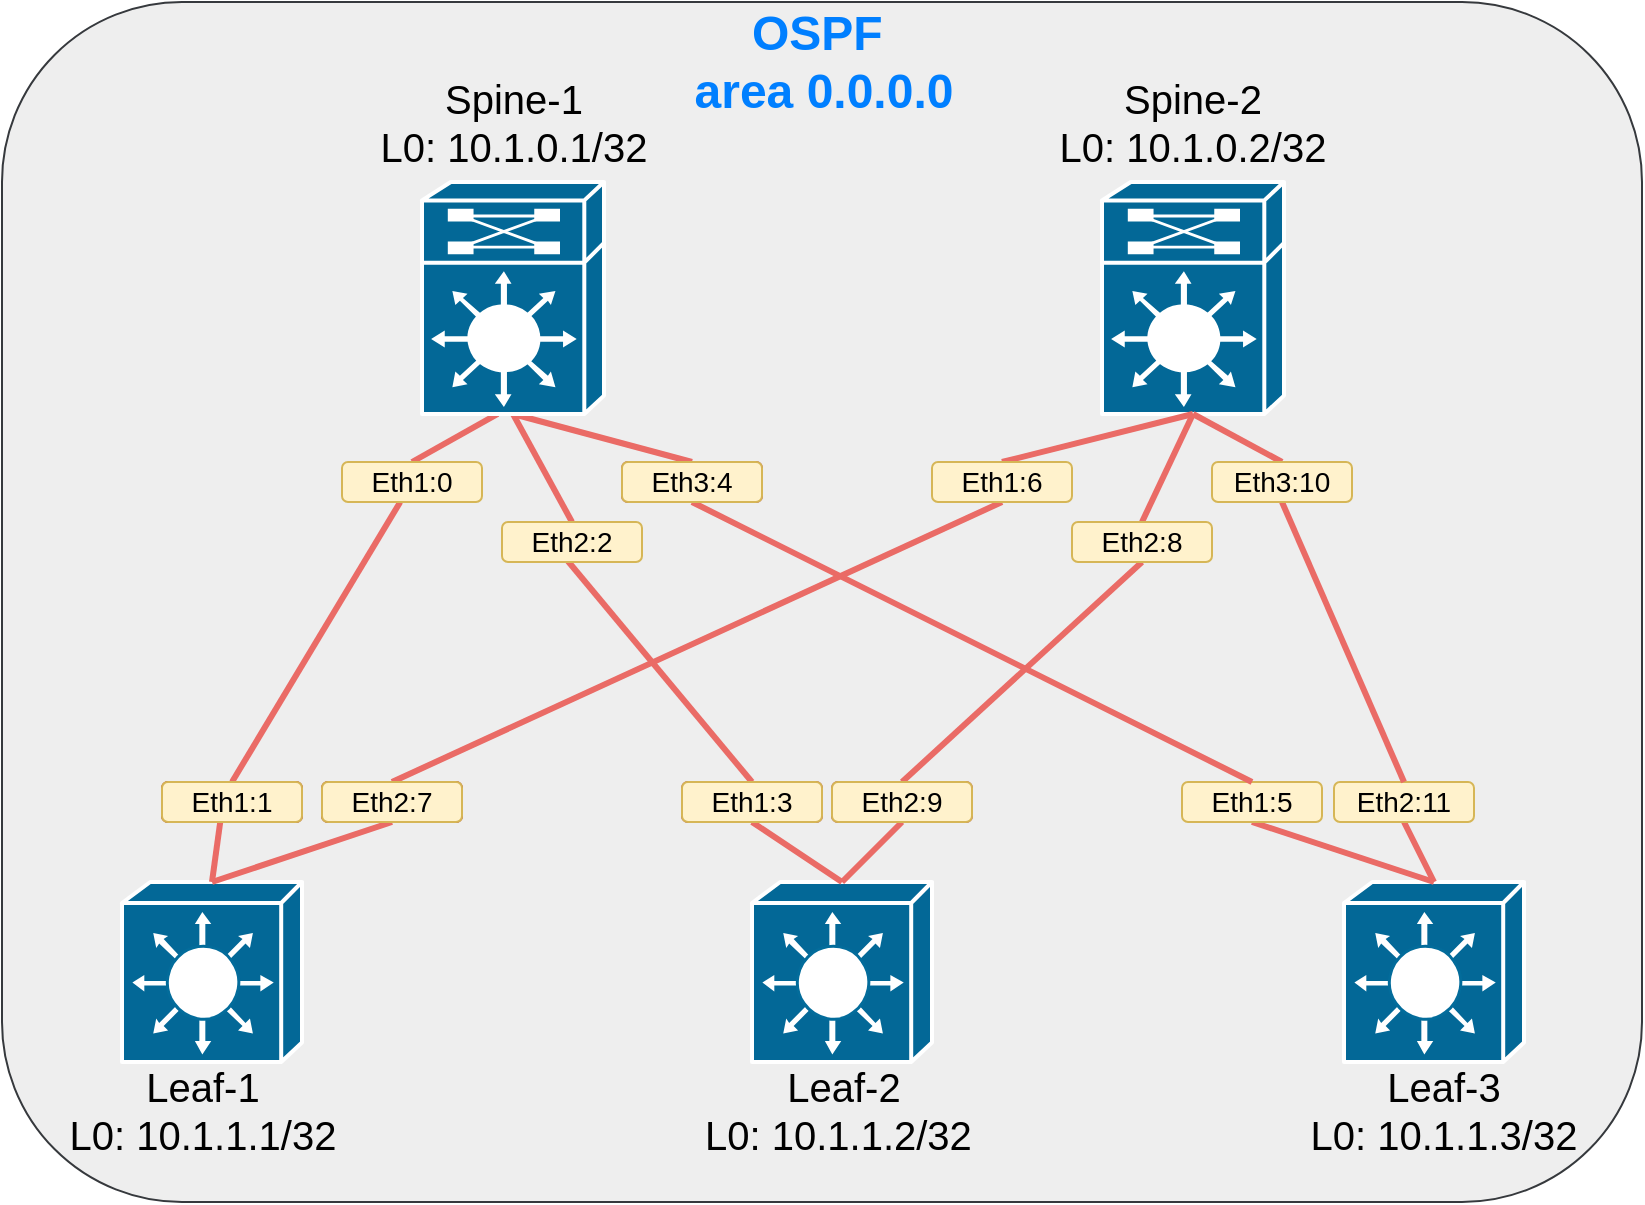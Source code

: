 <mxfile version="21.3.2" type="github">
  <diagram name="Page-1" id="c37626ed-c26b-45fb-9056-f9ebc6bb27b6">
    <mxGraphModel dx="1509" dy="804" grid="1" gridSize="10" guides="1" tooltips="1" connect="1" arrows="1" fold="1" page="1" pageScale="1" pageWidth="1169" pageHeight="827" background="none" math="0" shadow="0">
      <root>
        <mxCell id="0" />
        <mxCell id="1" parent="0" />
        <mxCell id="V7yZK2pKeIdHbW1tO0_u-55" value="" style="rounded=1;whiteSpace=wrap;html=1;hachureGap=4;fontFamily=Architects Daughter;fontSource=https%3A%2F%2Ffonts.googleapis.com%2Fcss%3Ffamily%3DArchitects%2BDaughter;fontSize=20;strokeColor=#36393d;fillColor=#eeeeee;" vertex="1" parent="1">
          <mxGeometry x="170" y="30" width="820" height="600" as="geometry" />
        </mxCell>
        <mxCell id="8NDlUTmJP2dTjy302EjL-72" value="Leaf-2&lt;br&gt;L0:&amp;nbsp;10.1.1.2/32&amp;nbsp;" style="text;html=1;strokeColor=none;fillColor=none;align=center;verticalAlign=middle;whiteSpace=wrap;rounded=0;fontSize=20;fontFamily=Helvetica;horizontal=1;" parent="1" vertex="1">
          <mxGeometry x="516" y="559" width="150" height="50" as="geometry" />
        </mxCell>
        <mxCell id="8NDlUTmJP2dTjy302EjL-38" style="edgeStyle=none;rounded=0;hachureGap=4;orthogonalLoop=1;jettySize=auto;html=1;exitX=0.5;exitY=0;exitDx=0;exitDy=0;exitPerimeter=0;entryX=0.416;entryY=0.999;entryDx=0;entryDy=0;entryPerimeter=0;fontFamily=Architects Daughter;fontSource=https%3A%2F%2Ffonts.googleapis.com%2Fcss%3Ffamily%3DArchitects%2BDaughter;fontSize=16;strokeColor=#EA6B66;endArrow=none;endFill=0;strokeWidth=3;" parent="1" source="V7yZK2pKeIdHbW1tO0_u-35" target="8NDlUTmJP2dTjy302EjL-5" edge="1">
          <mxGeometry relative="1" as="geometry" />
        </mxCell>
        <mxCell id="8NDlUTmJP2dTjy302EjL-43" style="edgeStyle=none;rounded=0;hachureGap=4;orthogonalLoop=1;jettySize=auto;html=1;exitX=0.5;exitY=0;exitDx=0;exitDy=0;entryX=0.5;entryY=1;entryDx=0;entryDy=0;entryPerimeter=0;fontFamily=Architects Daughter;fontSource=https%3A%2F%2Ffonts.googleapis.com%2Fcss%3Ffamily%3DArchitects%2BDaughter;fontSize=16;endArrow=none;endFill=0;strokeWidth=3;strokeColor=#EA6B66;" parent="1" source="V7yZK2pKeIdHbW1tO0_u-51" target="8NDlUTmJP2dTjy302EjL-5" edge="1">
          <mxGeometry relative="1" as="geometry">
            <mxPoint x="445" y="280" as="sourcePoint" />
          </mxGeometry>
        </mxCell>
        <mxCell id="8NDlUTmJP2dTjy302EjL-45" style="edgeStyle=none;rounded=0;hachureGap=4;orthogonalLoop=1;jettySize=auto;html=1;exitX=0.5;exitY=0;exitDx=0;exitDy=0;exitPerimeter=0;entryX=0.5;entryY=1;entryDx=0;entryDy=0;entryPerimeter=0;fontFamily=Architects Daughter;fontSource=https%3A%2F%2Ffonts.googleapis.com%2Fcss%3Ffamily%3DArchitects%2BDaughter;fontSize=16;strokeWidth=3;strokeColor=#EA6B66;endArrow=none;endFill=0;" parent="1" source="V7yZK2pKeIdHbW1tO0_u-39" target="8NDlUTmJP2dTjy302EjL-5" edge="1">
          <mxGeometry relative="1" as="geometry" />
        </mxCell>
        <mxCell id="8NDlUTmJP2dTjy302EjL-5" value="" style="shape=mxgraph.cisco.misc.route_switch_processor;html=1;dashed=0;fillColor=#036897;strokeColor=#ffffff;strokeWidth=2;verticalLabelPosition=bottom;verticalAlign=top;rounded=0;shadow=0;comic=0;fontFamily=Verdana;fontSize=12;" parent="1" vertex="1">
          <mxGeometry x="380" y="120" width="91" height="116" as="geometry" />
        </mxCell>
        <mxCell id="8NDlUTmJP2dTjy302EjL-7" value="" style="shape=mxgraph.cisco.misc.route_switch_processor;html=1;dashed=0;fillColor=#036897;strokeColor=#ffffff;strokeWidth=2;verticalLabelPosition=bottom;verticalAlign=top;rounded=0;shadow=0;comic=0;fontFamily=Verdana;fontSize=12;" parent="1" vertex="1">
          <mxGeometry x="720" y="120" width="91" height="116" as="geometry" />
        </mxCell>
        <mxCell id="8NDlUTmJP2dTjy302EjL-2" value="" style="shape=mxgraph.cisco.switches.layer_3_switch;sketch=0;html=1;pointerEvents=1;dashed=0;fillColor=#036897;strokeColor=#ffffff;strokeWidth=2;verticalLabelPosition=bottom;verticalAlign=top;align=center;outlineConnect=0;hachureGap=4;jiggle=2;curveFitting=1;fontFamily=Architects Daughter;fontSource=https%3A%2F%2Ffonts.googleapis.com%2Fcss%3Ffamily%3DArchitects%2BDaughter;fontSize=20;" parent="1" vertex="1">
          <mxGeometry x="230" y="470" width="90" height="90" as="geometry" />
        </mxCell>
        <mxCell id="8NDlUTmJP2dTjy302EjL-10" value="" style="shape=mxgraph.cisco.switches.layer_3_switch;sketch=0;html=1;pointerEvents=1;dashed=0;fillColor=#036897;strokeColor=#ffffff;strokeWidth=2;verticalLabelPosition=bottom;verticalAlign=top;align=center;outlineConnect=0;hachureGap=4;jiggle=2;curveFitting=1;fontFamily=Architects Daughter;fontSource=https%3A%2F%2Ffonts.googleapis.com%2Fcss%3Ffamily%3DArchitects%2BDaughter;fontSize=20;" parent="1" vertex="1">
          <mxGeometry x="545" y="470" width="90" height="90" as="geometry" />
        </mxCell>
        <mxCell id="8NDlUTmJP2dTjy302EjL-11" value="" style="shape=mxgraph.cisco.switches.layer_3_switch;sketch=0;html=1;pointerEvents=1;dashed=0;fillColor=#036897;strokeColor=#ffffff;strokeWidth=2;verticalLabelPosition=bottom;verticalAlign=top;align=center;outlineConnect=0;hachureGap=4;jiggle=2;curveFitting=1;fontFamily=Architects Daughter;fontSource=https%3A%2F%2Ffonts.googleapis.com%2Fcss%3Ffamily%3DArchitects%2BDaughter;fontSize=20;" parent="1" vertex="1">
          <mxGeometry x="841" y="470" width="90" height="90" as="geometry" />
        </mxCell>
        <mxCell id="8NDlUTmJP2dTjy302EjL-67" value="Spine-1&lt;br&gt;L0:&amp;nbsp;10.1.0.1/32" style="text;html=1;strokeColor=none;fillColor=none;align=center;verticalAlign=middle;whiteSpace=wrap;rounded=0;fontSize=20;fontFamily=Helvetica;horizontal=1;" parent="1" vertex="1">
          <mxGeometry x="354.63" y="70" width="141.75" height="40" as="geometry" />
        </mxCell>
        <mxCell id="8NDlUTmJP2dTjy302EjL-68" value="Leaf-1&lt;br&gt;L0:&amp;nbsp;10.1.1.1/32" style="text;html=1;strokeColor=none;fillColor=none;align=center;verticalAlign=middle;whiteSpace=wrap;rounded=0;fontSize=20;fontFamily=Helvetica;horizontal=1;" parent="1" vertex="1">
          <mxGeometry x="192.5" y="559" width="155" height="50" as="geometry" />
        </mxCell>
        <mxCell id="8NDlUTmJP2dTjy302EjL-69" value="Spine-2&lt;br&gt;L0:&amp;nbsp;10.1.0.2/32" style="text;html=1;strokeColor=none;fillColor=none;align=center;verticalAlign=middle;whiteSpace=wrap;rounded=0;fontSize=20;fontFamily=Helvetica;horizontal=1;" parent="1" vertex="1">
          <mxGeometry x="695" y="70" width="141" height="40" as="geometry" />
        </mxCell>
        <mxCell id="8NDlUTmJP2dTjy302EjL-74" value="Leaf-3&lt;br&gt;L0:&amp;nbsp;10.1.1.3/32" style="text;html=1;strokeColor=none;fillColor=none;align=center;verticalAlign=middle;whiteSpace=wrap;rounded=0;fontSize=20;fontFamily=Helvetica;horizontal=1;" parent="1" vertex="1">
          <mxGeometry x="813" y="564" width="156" height="40" as="geometry" />
        </mxCell>
        <mxCell id="V7yZK2pKeIdHbW1tO0_u-18" value="" style="edgeStyle=none;rounded=0;hachureGap=4;orthogonalLoop=1;jettySize=auto;html=1;exitX=0.5;exitY=0;exitDx=0;exitDy=0;exitPerimeter=0;entryX=0.5;entryY=1;entryDx=0;entryDy=0;entryPerimeter=0;fontFamily=Architects Daughter;fontSource=https%3A%2F%2Ffonts.googleapis.com%2Fcss%3Ffamily%3DArchitects%2BDaughter;fontSize=16;endArrow=none;endFill=0;strokeWidth=3;strokeColor=#EA6B66;" edge="1" parent="1" source="V7yZK2pKeIdHbW1tO0_u-41" target="8NDlUTmJP2dTjy302EjL-7">
          <mxGeometry relative="1" as="geometry">
            <mxPoint x="275" y="470" as="sourcePoint" />
            <mxPoint x="665" y="266" as="targetPoint" />
          </mxGeometry>
        </mxCell>
        <mxCell id="V7yZK2pKeIdHbW1tO0_u-20" value="" style="edgeStyle=none;rounded=0;hachureGap=4;orthogonalLoop=1;jettySize=auto;html=1;exitX=0.5;exitY=0;exitDx=0;exitDy=0;exitPerimeter=0;entryX=0.5;entryY=1;entryDx=0;entryDy=0;entryPerimeter=0;fontFamily=Architects Daughter;fontSource=https%3A%2F%2Ffonts.googleapis.com%2Fcss%3Ffamily%3DArchitects%2BDaughter;fontSize=16;endArrow=none;endFill=0;strokeColor=#EA6B66;strokeWidth=3;" edge="1" parent="1" source="V7yZK2pKeIdHbW1tO0_u-43" target="8NDlUTmJP2dTjy302EjL-7">
          <mxGeometry relative="1" as="geometry">
            <mxPoint x="590" y="470" as="sourcePoint" />
            <mxPoint x="714.125" y="296" as="targetPoint" />
          </mxGeometry>
        </mxCell>
        <mxCell id="V7yZK2pKeIdHbW1tO0_u-21" value="" style="edgeStyle=none;rounded=0;hachureGap=4;orthogonalLoop=1;jettySize=auto;html=1;exitX=0.5;exitY=0;exitDx=0;exitDy=0;exitPerimeter=0;entryX=0.5;entryY=1;entryDx=0;entryDy=0;entryPerimeter=0;fontFamily=Architects Daughter;fontSource=https%3A%2F%2Ffonts.googleapis.com%2Fcss%3Ffamily%3DArchitects%2BDaughter;fontSize=16;endArrow=none;endFill=0;strokeWidth=3;strokeColor=#EA6B66;" edge="1" parent="1" source="V7yZK2pKeIdHbW1tO0_u-45" target="8NDlUTmJP2dTjy302EjL-7">
          <mxGeometry relative="1" as="geometry">
            <mxPoint x="886" y="470" as="sourcePoint" />
            <mxPoint x="805" y="276" as="targetPoint" />
          </mxGeometry>
        </mxCell>
        <mxCell id="V7yZK2pKeIdHbW1tO0_u-24" value="" style="edgeStyle=none;rounded=0;hachureGap=4;orthogonalLoop=1;jettySize=auto;html=1;exitX=0.5;exitY=0;exitDx=0;exitDy=0;exitPerimeter=0;entryX=0.5;entryY=1;entryDx=0;entryDy=0;entryPerimeter=0;fontFamily=Architects Daughter;fontSource=https%3A%2F%2Ffonts.googleapis.com%2Fcss%3Ffamily%3DArchitects%2BDaughter;fontSize=16;endArrow=none;endFill=0;strokeWidth=3;strokeColor=#EA6B66;" edge="1" parent="1" source="8NDlUTmJP2dTjy302EjL-11" target="V7yZK2pKeIdHbW1tO0_u-13">
          <mxGeometry relative="1" as="geometry">
            <mxPoint x="886" y="470" as="sourcePoint" />
            <mxPoint x="766" y="236" as="targetPoint" />
          </mxGeometry>
        </mxCell>
        <mxCell id="V7yZK2pKeIdHbW1tO0_u-13" value="Eth2:11" style="text;html=1;strokeColor=#d6b656;fillColor=#fff2cc;align=center;verticalAlign=middle;whiteSpace=wrap;rounded=1;fontSize=14;fontFamily=Helvetica;horizontal=1;" vertex="1" parent="1">
          <mxGeometry x="836" y="420" width="70" height="20" as="geometry" />
        </mxCell>
        <mxCell id="V7yZK2pKeIdHbW1tO0_u-26" value="" style="edgeStyle=none;rounded=0;hachureGap=4;orthogonalLoop=1;jettySize=auto;html=1;exitX=0.5;exitY=0;exitDx=0;exitDy=0;exitPerimeter=0;entryX=0.5;entryY=1;entryDx=0;entryDy=0;entryPerimeter=0;fontFamily=Architects Daughter;fontSource=https%3A%2F%2Ffonts.googleapis.com%2Fcss%3Ffamily%3DArchitects%2BDaughter;fontSize=16;strokeWidth=3;strokeColor=#EA6B66;endArrow=none;endFill=0;" edge="1" parent="1" source="8NDlUTmJP2dTjy302EjL-11" target="V7yZK2pKeIdHbW1tO0_u-25">
          <mxGeometry relative="1" as="geometry">
            <mxPoint x="886" y="470" as="sourcePoint" />
            <mxPoint x="426" y="236" as="targetPoint" />
          </mxGeometry>
        </mxCell>
        <mxCell id="V7yZK2pKeIdHbW1tO0_u-25" value="Eth1:5" style="text;html=1;strokeColor=#d6b656;fillColor=#fff2cc;align=center;verticalAlign=middle;whiteSpace=wrap;rounded=1;fontSize=14;fontFamily=Helvetica;horizontal=1;" vertex="1" parent="1">
          <mxGeometry x="760" y="420" width="70" height="20" as="geometry" />
        </mxCell>
        <mxCell id="V7yZK2pKeIdHbW1tO0_u-28" value="" style="edgeStyle=none;rounded=0;hachureGap=4;orthogonalLoop=1;jettySize=auto;html=1;exitX=0.5;exitY=0;exitDx=0;exitDy=0;exitPerimeter=0;entryX=0.5;entryY=1;entryDx=0;entryDy=0;entryPerimeter=0;fontFamily=Architects Daughter;fontSource=https%3A%2F%2Ffonts.googleapis.com%2Fcss%3Ffamily%3DArchitects%2BDaughter;fontSize=16;endArrow=none;endFill=0;strokeColor=#EA6B66;strokeWidth=3;" edge="1" parent="1" source="8NDlUTmJP2dTjy302EjL-10" target="V7yZK2pKeIdHbW1tO0_u-27">
          <mxGeometry relative="1" as="geometry">
            <mxPoint x="590" y="470" as="sourcePoint" />
            <mxPoint x="766" y="236" as="targetPoint" />
          </mxGeometry>
        </mxCell>
        <mxCell id="V7yZK2pKeIdHbW1tO0_u-27" value="Eth2:9" style="text;html=1;strokeColor=#b85450;fillColor=#f8cecc;align=center;verticalAlign=middle;whiteSpace=wrap;rounded=1;fontSize=14;fontFamily=Helvetica;horizontal=1;" vertex="1" parent="1">
          <mxGeometry x="585" y="420" width="70" height="20" as="geometry" />
        </mxCell>
        <mxCell id="V7yZK2pKeIdHbW1tO0_u-30" value="" style="edgeStyle=none;rounded=0;hachureGap=4;orthogonalLoop=1;jettySize=auto;html=1;exitX=0.5;exitY=0;exitDx=0;exitDy=0;exitPerimeter=0;entryX=0.5;entryY=1;entryDx=0;entryDy=0;entryPerimeter=0;fontFamily=Architects Daughter;fontSource=https%3A%2F%2Ffonts.googleapis.com%2Fcss%3Ffamily%3DArchitects%2BDaughter;fontSize=16;endArrow=none;endFill=0;strokeWidth=3;strokeColor=#EA6B66;" edge="1" parent="1" source="8NDlUTmJP2dTjy302EjL-10" target="V7yZK2pKeIdHbW1tO0_u-29">
          <mxGeometry relative="1" as="geometry">
            <mxPoint x="590" y="470" as="sourcePoint" />
            <mxPoint x="426" y="236" as="targetPoint" />
          </mxGeometry>
        </mxCell>
        <mxCell id="V7yZK2pKeIdHbW1tO0_u-29" value="Eth1:3" style="text;html=1;strokeColor=#b85450;fillColor=#f8cecc;align=center;verticalAlign=middle;whiteSpace=wrap;rounded=1;fontSize=14;fontFamily=Helvetica;horizontal=1;" vertex="1" parent="1">
          <mxGeometry x="510" y="420" width="70" height="20" as="geometry" />
        </mxCell>
        <mxCell id="V7yZK2pKeIdHbW1tO0_u-32" value="" style="edgeStyle=none;rounded=0;hachureGap=4;orthogonalLoop=1;jettySize=auto;html=1;exitX=0.5;exitY=0;exitDx=0;exitDy=0;exitPerimeter=0;entryX=0.5;entryY=1;entryDx=0;entryDy=0;entryPerimeter=0;fontFamily=Architects Daughter;fontSource=https%3A%2F%2Ffonts.googleapis.com%2Fcss%3Ffamily%3DArchitects%2BDaughter;fontSize=16;endArrow=none;endFill=0;strokeWidth=3;strokeColor=#EA6B66;" edge="1" parent="1" source="8NDlUTmJP2dTjy302EjL-2" target="V7yZK2pKeIdHbW1tO0_u-31">
          <mxGeometry relative="1" as="geometry">
            <mxPoint x="275" y="470" as="sourcePoint" />
            <mxPoint x="766" y="236" as="targetPoint" />
          </mxGeometry>
        </mxCell>
        <mxCell id="V7yZK2pKeIdHbW1tO0_u-31" value="Eth2:7" style="text;html=1;strokeColor=#d6b656;fillColor=#fff2cc;align=center;verticalAlign=middle;whiteSpace=wrap;rounded=1;fontSize=14;fontFamily=Helvetica;horizontal=1;" vertex="1" parent="1">
          <mxGeometry x="330" y="420" width="70" height="20" as="geometry" />
        </mxCell>
        <mxCell id="V7yZK2pKeIdHbW1tO0_u-34" value="" style="edgeStyle=none;rounded=0;hachureGap=4;orthogonalLoop=1;jettySize=auto;html=1;exitX=0.5;exitY=0;exitDx=0;exitDy=0;exitPerimeter=0;entryX=0.416;entryY=0.999;entryDx=0;entryDy=0;entryPerimeter=0;fontFamily=Architects Daughter;fontSource=https%3A%2F%2Ffonts.googleapis.com%2Fcss%3Ffamily%3DArchitects%2BDaughter;fontSize=16;strokeColor=#EA6B66;endArrow=none;endFill=0;strokeWidth=3;" edge="1" parent="1" source="8NDlUTmJP2dTjy302EjL-2" target="V7yZK2pKeIdHbW1tO0_u-33">
          <mxGeometry relative="1" as="geometry">
            <mxPoint x="275" y="470" as="sourcePoint" />
            <mxPoint x="418" y="236" as="targetPoint" />
          </mxGeometry>
        </mxCell>
        <mxCell id="V7yZK2pKeIdHbW1tO0_u-33" value="Eth1:1" style="text;html=1;strokeColor=#d6b656;fillColor=#fff2cc;align=center;verticalAlign=middle;whiteSpace=wrap;rounded=1;fontSize=14;fontFamily=Helvetica;horizontal=1;" vertex="1" parent="1">
          <mxGeometry x="250" y="420" width="70" height="20" as="geometry" />
        </mxCell>
        <mxCell id="V7yZK2pKeIdHbW1tO0_u-36" value="" style="edgeStyle=none;rounded=0;hachureGap=4;orthogonalLoop=1;jettySize=auto;html=1;exitX=0.5;exitY=0;exitDx=0;exitDy=0;exitPerimeter=0;entryX=0.416;entryY=0.999;entryDx=0;entryDy=0;entryPerimeter=0;fontFamily=Architects Daughter;fontSource=https%3A%2F%2Ffonts.googleapis.com%2Fcss%3Ffamily%3DArchitects%2BDaughter;fontSize=16;strokeColor=#EA6B66;endArrow=none;endFill=0;strokeWidth=3;" edge="1" parent="1" source="V7yZK2pKeIdHbW1tO0_u-33" target="V7yZK2pKeIdHbW1tO0_u-35">
          <mxGeometry relative="1" as="geometry">
            <mxPoint x="285" y="420" as="sourcePoint" />
            <mxPoint x="418" y="236" as="targetPoint" />
          </mxGeometry>
        </mxCell>
        <mxCell id="V7yZK2pKeIdHbW1tO0_u-35" value="Eth1:0" style="text;html=1;strokeColor=#d6b656;fillColor=#fff2cc;align=center;verticalAlign=middle;whiteSpace=wrap;rounded=1;fontSize=14;fontFamily=Helvetica;horizontal=1;" vertex="1" parent="1">
          <mxGeometry x="340" y="260" width="70" height="20" as="geometry" />
        </mxCell>
        <mxCell id="V7yZK2pKeIdHbW1tO0_u-38" value="" style="edgeStyle=none;rounded=0;hachureGap=4;orthogonalLoop=1;jettySize=auto;html=1;exitX=0.5;exitY=0;exitDx=0;exitDy=0;exitPerimeter=0;entryX=0.5;entryY=1;entryDx=0;entryDy=0;entryPerimeter=0;fontFamily=Architects Daughter;fontSource=https%3A%2F%2Ffonts.googleapis.com%2Fcss%3Ffamily%3DArchitects%2BDaughter;fontSize=16;endArrow=none;endFill=0;strokeWidth=3;strokeColor=#EA6B66;" edge="1" parent="1" source="V7yZK2pKeIdHbW1tO0_u-29">
          <mxGeometry relative="1" as="geometry">
            <mxPoint x="545" y="420" as="sourcePoint" />
            <mxPoint x="445" y="300" as="targetPoint" />
          </mxGeometry>
        </mxCell>
        <mxCell id="V7yZK2pKeIdHbW1tO0_u-40" value="" style="edgeStyle=none;rounded=0;hachureGap=4;orthogonalLoop=1;jettySize=auto;html=1;exitX=0.5;exitY=0;exitDx=0;exitDy=0;exitPerimeter=0;entryX=0.5;entryY=1;entryDx=0;entryDy=0;entryPerimeter=0;fontFamily=Architects Daughter;fontSource=https%3A%2F%2Ffonts.googleapis.com%2Fcss%3Ffamily%3DArchitects%2BDaughter;fontSize=16;strokeWidth=3;strokeColor=#EA6B66;endArrow=none;endFill=0;" edge="1" parent="1" source="V7yZK2pKeIdHbW1tO0_u-25" target="V7yZK2pKeIdHbW1tO0_u-39">
          <mxGeometry relative="1" as="geometry">
            <mxPoint x="795" y="420" as="sourcePoint" />
            <mxPoint x="426" y="236" as="targetPoint" />
          </mxGeometry>
        </mxCell>
        <mxCell id="V7yZK2pKeIdHbW1tO0_u-39" value="Eth3:4" style="text;html=1;strokeColor=#b85450;fillColor=#f8cecc;align=center;verticalAlign=middle;whiteSpace=wrap;rounded=1;fontSize=14;fontFamily=Helvetica;horizontal=1;" vertex="1" parent="1">
          <mxGeometry x="480" y="260" width="70" height="20" as="geometry" />
        </mxCell>
        <mxCell id="V7yZK2pKeIdHbW1tO0_u-42" value="" style="edgeStyle=none;rounded=0;hachureGap=4;orthogonalLoop=1;jettySize=auto;html=1;exitX=0.5;exitY=0;exitDx=0;exitDy=0;exitPerimeter=0;entryX=0.5;entryY=1;entryDx=0;entryDy=0;entryPerimeter=0;fontFamily=Architects Daughter;fontSource=https%3A%2F%2Ffonts.googleapis.com%2Fcss%3Ffamily%3DArchitects%2BDaughter;fontSize=16;endArrow=none;endFill=0;strokeWidth=3;strokeColor=#EA6B66;" edge="1" parent="1" source="V7yZK2pKeIdHbW1tO0_u-31" target="V7yZK2pKeIdHbW1tO0_u-41">
          <mxGeometry relative="1" as="geometry">
            <mxPoint x="365" y="420" as="sourcePoint" />
            <mxPoint x="766" y="236" as="targetPoint" />
          </mxGeometry>
        </mxCell>
        <mxCell id="V7yZK2pKeIdHbW1tO0_u-41" value="Eth1:6" style="text;html=1;strokeColor=#d6b656;fillColor=#fff2cc;align=center;verticalAlign=middle;whiteSpace=wrap;rounded=1;fontSize=14;fontFamily=Helvetica;horizontal=1;" vertex="1" parent="1">
          <mxGeometry x="635" y="260" width="70" height="20" as="geometry" />
        </mxCell>
        <mxCell id="V7yZK2pKeIdHbW1tO0_u-44" value="" style="edgeStyle=none;rounded=0;hachureGap=4;orthogonalLoop=1;jettySize=auto;html=1;exitX=0.5;exitY=0;exitDx=0;exitDy=0;exitPerimeter=0;entryX=0.5;entryY=1;entryDx=0;entryDy=0;entryPerimeter=0;fontFamily=Architects Daughter;fontSource=https%3A%2F%2Ffonts.googleapis.com%2Fcss%3Ffamily%3DArchitects%2BDaughter;fontSize=16;endArrow=none;endFill=0;strokeColor=#EA6B66;strokeWidth=3;" edge="1" parent="1" source="V7yZK2pKeIdHbW1tO0_u-27" target="V7yZK2pKeIdHbW1tO0_u-43">
          <mxGeometry relative="1" as="geometry">
            <mxPoint x="620" y="420" as="sourcePoint" />
            <mxPoint x="766" y="236" as="targetPoint" />
          </mxGeometry>
        </mxCell>
        <mxCell id="V7yZK2pKeIdHbW1tO0_u-43" value="Eth2:8" style="text;html=1;strokeColor=#d6b656;fillColor=#fff2cc;align=center;verticalAlign=middle;whiteSpace=wrap;rounded=1;fontSize=14;fontFamily=Helvetica;horizontal=1;" vertex="1" parent="1">
          <mxGeometry x="705" y="290" width="70" height="20" as="geometry" />
        </mxCell>
        <mxCell id="V7yZK2pKeIdHbW1tO0_u-46" value="" style="edgeStyle=none;rounded=0;hachureGap=4;orthogonalLoop=1;jettySize=auto;html=1;exitX=0.5;exitY=0;exitDx=0;exitDy=0;exitPerimeter=0;entryX=0.5;entryY=1;entryDx=0;entryDy=0;entryPerimeter=0;fontFamily=Architects Daughter;fontSource=https%3A%2F%2Ffonts.googleapis.com%2Fcss%3Ffamily%3DArchitects%2BDaughter;fontSize=16;endArrow=none;endFill=0;strokeWidth=3;strokeColor=#EA6B66;" edge="1" parent="1" source="V7yZK2pKeIdHbW1tO0_u-13" target="V7yZK2pKeIdHbW1tO0_u-45">
          <mxGeometry relative="1" as="geometry">
            <mxPoint x="871" y="420" as="sourcePoint" />
            <mxPoint x="766" y="236" as="targetPoint" />
          </mxGeometry>
        </mxCell>
        <mxCell id="V7yZK2pKeIdHbW1tO0_u-45" value="Eth3:10" style="text;html=1;strokeColor=#d6b656;fillColor=#fff2cc;align=center;verticalAlign=middle;whiteSpace=wrap;rounded=1;fontSize=14;fontFamily=Helvetica;horizontal=1;" vertex="1" parent="1">
          <mxGeometry x="775" y="260" width="70" height="20" as="geometry" />
        </mxCell>
        <mxCell id="V7yZK2pKeIdHbW1tO0_u-47" value="Eth1:1" style="text;html=1;strokeColor=#b85450;fillColor=#f8cecc;align=center;verticalAlign=middle;whiteSpace=wrap;rounded=1;fontSize=14;fontFamily=Helvetica;horizontal=1;" vertex="1" parent="1">
          <mxGeometry x="250" y="420" width="70" height="20" as="geometry" />
        </mxCell>
        <mxCell id="V7yZK2pKeIdHbW1tO0_u-48" value="Eth2:7" style="text;html=1;strokeColor=#b85450;fillColor=#f8cecc;align=center;verticalAlign=middle;whiteSpace=wrap;rounded=1;fontSize=14;fontFamily=Helvetica;horizontal=1;" vertex="1" parent="1">
          <mxGeometry x="330" y="420" width="70" height="20" as="geometry" />
        </mxCell>
        <mxCell id="V7yZK2pKeIdHbW1tO0_u-49" value="Eth2:7" style="text;html=1;strokeColor=#d6b656;fillColor=#fff2cc;align=center;verticalAlign=middle;whiteSpace=wrap;rounded=1;fontSize=14;fontFamily=Helvetica;horizontal=1;" vertex="1" parent="1">
          <mxGeometry x="330" y="420" width="70" height="20" as="geometry" />
        </mxCell>
        <mxCell id="V7yZK2pKeIdHbW1tO0_u-50" value="Eth1:1" style="text;html=1;strokeColor=#d6b656;fillColor=#fff2cc;align=center;verticalAlign=middle;whiteSpace=wrap;rounded=1;fontSize=14;fontFamily=Helvetica;horizontal=1;" vertex="1" parent="1">
          <mxGeometry x="250" y="420" width="70" height="20" as="geometry" />
        </mxCell>
        <mxCell id="V7yZK2pKeIdHbW1tO0_u-51" value="Eth2:2" style="text;html=1;strokeColor=#d6b656;fillColor=#fff2cc;align=center;verticalAlign=middle;whiteSpace=wrap;rounded=1;fontSize=14;fontFamily=Helvetica;horizontal=1;" vertex="1" parent="1">
          <mxGeometry x="420" y="290" width="70" height="20" as="geometry" />
        </mxCell>
        <mxCell id="V7yZK2pKeIdHbW1tO0_u-52" value="Eth3:4" style="text;html=1;strokeColor=#d6b656;fillColor=#fff2cc;align=center;verticalAlign=middle;whiteSpace=wrap;rounded=1;fontSize=14;fontFamily=Helvetica;horizontal=1;" vertex="1" parent="1">
          <mxGeometry x="480" y="260" width="70" height="20" as="geometry" />
        </mxCell>
        <mxCell id="V7yZK2pKeIdHbW1tO0_u-53" value="Eth1:3" style="text;html=1;strokeColor=#d6b656;fillColor=#fff2cc;align=center;verticalAlign=middle;whiteSpace=wrap;rounded=1;fontSize=14;fontFamily=Helvetica;horizontal=1;" vertex="1" parent="1">
          <mxGeometry x="510" y="420" width="70" height="20" as="geometry" />
        </mxCell>
        <mxCell id="V7yZK2pKeIdHbW1tO0_u-54" value="Eth2:9" style="text;html=1;strokeColor=#d6b656;fillColor=#fff2cc;align=center;verticalAlign=middle;whiteSpace=wrap;rounded=1;fontSize=14;fontFamily=Helvetica;horizontal=1;" vertex="1" parent="1">
          <mxGeometry x="585" y="420" width="70" height="20" as="geometry" />
        </mxCell>
        <mxCell id="V7yZK2pKeIdHbW1tO0_u-56" value="OSPF&amp;nbsp;&lt;br style=&quot;font-size: 24px;&quot;&gt;area 0.0.0.0" style="text;html=1;strokeColor=none;fillColor=none;align=center;verticalAlign=middle;whiteSpace=wrap;rounded=0;fontSize=24;fontFamily=Helvetica;horizontal=1;fontStyle=1;fontColor=#007FFF;" vertex="1" parent="1">
          <mxGeometry x="510" y="40" width="141.75" height="40" as="geometry" />
        </mxCell>
      </root>
    </mxGraphModel>
  </diagram>
</mxfile>
